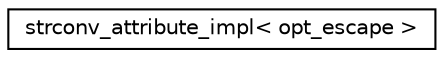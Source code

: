 digraph G
{
 // INTERACTIVE_SVG=YES
  edge [fontname="Helvetica",fontsize="10",labelfontname="Helvetica",labelfontsize="10"];
  node [fontname="Helvetica",fontsize="10",shape=record];
  rankdir="LR";
  Node1 [label="strconv_attribute_impl\< opt_escape \>",height=0.2,width=0.4,color="black", fillcolor="white", style="filled",URL="$d3/d81/structstrconv__attribute__impl.html"];
}
